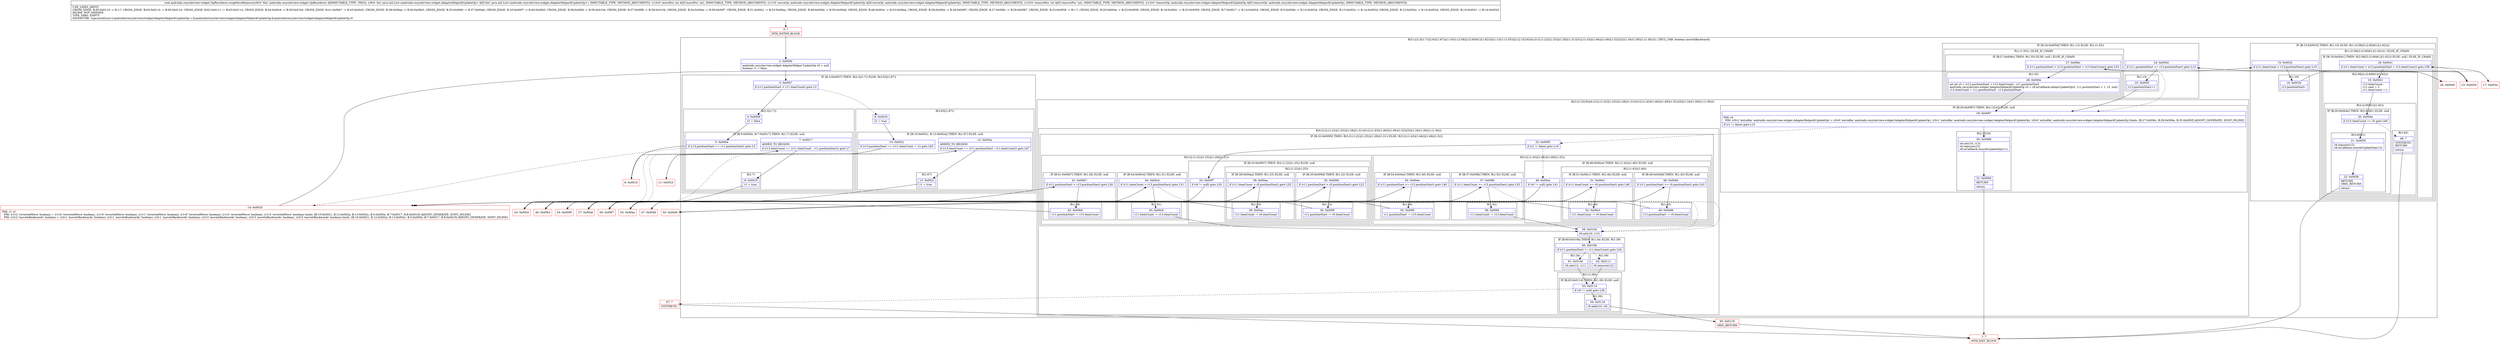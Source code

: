 digraph "CFG forandroidx.recyclerview.widget.OpReorderer.swapMoveRemove(Ljava\/util\/List;ILandroidx\/recyclerview\/widget\/AdapterHelper$UpdateOp;ILandroidx\/recyclerview\/widget\/AdapterHelper$UpdateOp;)V" {
subgraph cluster_Region_207533202 {
label = "R(5:1|(2:3|(1:7))(2:63|(1:67))|(1:10)(1:(2:58|(2:(2:60|61)|(1:62))))|(1:13)(1:(1:55))|(2:(2:15|16)|(4:(3:(2:(1:22)|(1:25))|(1:28)|(1:31))(3:(2:(1:43)|(1:46))|(1:49)|(1:52))|32|(1:34)(1:39)|(1:(1:36))))) | DECL_VAR: boolean moveIsBackwards\l";
node [shape=record,color=blue];
Node_2 [shape=record,label="{2\:\ 0x0000|androidx.recyclerview.widget.AdapterHelper.UpdateOp r0 = null\lboolean r1 = false\l}"];
subgraph cluster_IfRegion_63871397 {
label = "IF [B:3:0x0007] THEN: R(2:3|(1:7)) ELSE: R(2:63|(1:67))";
node [shape=record,color=blue];
Node_3 [shape=record,label="{3\:\ 0x0007|if (r11.positionStart \< r11.itemCount) goto L3\l}"];
subgraph cluster_Region_1228843577 {
label = "R(2:3|(1:7))";
node [shape=record,color=blue];
Node_4 [shape=record,label="{4\:\ 0x0009|r2 = false\l}"];
subgraph cluster_IfRegion_2065566526 {
label = "IF [B:5:0x000e, B:7:0x0017] THEN: R(1:7) ELSE: null";
node [shape=record,color=blue];
Node_5 [shape=record,label="{5\:\ 0x000e|if (r13.positionStart == r11.positionStart) goto L5\l}"];
Node_7 [shape=record,label="{7\:\ 0x0017|ADDED_TO_REGION\l|if (r13.itemCount == (r11.itemCount \- r11.positionStart)) goto L7\l}"];
subgraph cluster_Region_449811990 {
label = "R(1:7)";
node [shape=record,color=blue];
Node_8 [shape=record,label="{8\:\ 0x0019|r1 = true\l}"];
}
}
}
subgraph cluster_Region_1166229283 {
label = "R(2:63|(1:67))";
node [shape=record,color=blue];
Node_9 [shape=record,label="{9\:\ 0x001b|r2 = true\l}"];
subgraph cluster_IfRegion_2018824104 {
label = "IF [B:10:0x0021, B:12:0x002a] THEN: R(1:67) ELSE: null";
node [shape=record,color=blue];
Node_10 [shape=record,label="{10\:\ 0x0021|if (r13.positionStart == (r11.itemCount + 1)) goto L65\l}"];
Node_12 [shape=record,label="{12\:\ 0x002a|ADDED_TO_REGION\l|if (r13.itemCount == (r11.positionStart \- r11.itemCount)) goto L67\l}"];
subgraph cluster_Region_609557638 {
label = "R(1:67)";
node [shape=record,color=blue];
Node_13 [shape=record,label="{13\:\ 0x002c|r1 = true\l}"];
}
}
}
}
subgraph cluster_IfRegion_1645807579 {
label = "IF [B:15:0x0032] THEN: R(1:10) ELSE: R(1:(2:58|(2:(2:60|61)|(1:62))))";
node [shape=record,color=blue];
Node_15 [shape=record,label="{15\:\ 0x0032|if (r11.itemCount \< r13.positionStart) goto L10\l}"];
subgraph cluster_Region_367901068 {
label = "R(1:10)";
node [shape=record,color=blue];
Node_16 [shape=record,label="{16\:\ 0x0034|r13.positionStart\-\-\l}"];
}
subgraph cluster_Region_505485300 {
label = "R(1:(2:58|(2:(2:60|61)|(1:62)))) | ELSE_IF_CHAIN\l";
node [shape=record,color=blue];
subgraph cluster_IfRegion_1079423511 {
label = "IF [B:18:0x0041] THEN: R(2:58|(2:(2:60|61)|(1:62))) ELSE: null | ELSE_IF_CHAIN\l";
node [shape=record,color=blue];
Node_18 [shape=record,label="{18\:\ 0x0041|if (r11.itemCount \< (r13.positionStart + r13.itemCount)) goto L58\l}"];
subgraph cluster_Region_1792754201 {
label = "R(2:58|(2:(2:60|61)|(1:62)))";
node [shape=record,color=blue];
Node_19 [shape=record,label="{19\:\ 0x0043|r13.itemCount\-\-\lr11.cmd = 2\lr11.itemCount = 1\l}"];
subgraph cluster_Region_302163735 {
label = "R(2:(2:60|61)|(1:62))";
node [shape=record,color=blue];
subgraph cluster_IfRegion_76188692 {
label = "IF [B:20:0x004e] THEN: R(2:60|61) ELSE: null";
node [shape=record,color=blue];
Node_20 [shape=record,label="{20\:\ 0x004e|if (r13.itemCount == 0) goto L60\l}"];
subgraph cluster_Region_1907966104 {
label = "R(2:60|61)";
node [shape=record,color=blue];
Node_21 [shape=record,label="{21\:\ 0x0050|r9.remove(r12)\lr8.mCallback.recycleUpdateOp(r13)\l}"];
Node_22 [shape=record,label="{22\:\ 0x0058|RETURN\lORIG_RETURN\l|return\l}"];
}
}
subgraph cluster_Region_1094852412 {
label = "R(1:62)";
node [shape=record,color=blue];
Node_66 [shape=record,label="{66\:\ ?|SYNTHETIC\lRETURN\l|return\l}"];
}
}
}
}
}
}
subgraph cluster_IfRegion_1182736924 {
label = "IF [B:24:0x005d] THEN: R(1:13) ELSE: R(1:(1:55))";
node [shape=record,color=blue];
Node_24 [shape=record,label="{24\:\ 0x005d|if (r11.positionStart \<= r13.positionStart) goto L13\l}"];
subgraph cluster_Region_382074091 {
label = "R(1:13)";
node [shape=record,color=blue];
Node_25 [shape=record,label="{25\:\ 0x005f|r13.positionStart++\l}"];
}
subgraph cluster_Region_759419691 {
label = "R(1:(1:55)) | ELSE_IF_CHAIN\l";
node [shape=record,color=blue];
subgraph cluster_IfRegion_2083095104 {
label = "IF [B:27:0x006c] THEN: R(1:55) ELSE: null | ELSE_IF_CHAIN\l";
node [shape=record,color=blue];
Node_27 [shape=record,label="{27\:\ 0x006c|if (r11.positionStart \< (r13.positionStart + r13.itemCount)) goto L55\l}"];
subgraph cluster_Region_172448936 {
label = "R(1:55)";
node [shape=record,color=blue];
Node_28 [shape=record,label="{28\:\ 0x006e|int int r3 = (r13.positionStart + r13.itemCount) \- r11.positionStart\landroidx.recyclerview.widget.AdapterHelper$UpdateOp r0 = r8.mCallback.obtainUpdateOp(2, r11.positionStart + 1, r3, null)\lr13.itemCount = r11.positionStart \- r13.positionStart\l}"];
}
}
}
}
subgraph cluster_Region_1132011547 {
label = "R(2:(2:15|16)|(4:(3:(2:(1:22)|(1:25))|(1:28)|(1:31))(3:(2:(1:43)|(1:46))|(1:49)|(1:52))|32|(1:34)(1:39)|(1:(1:36))))";
node [shape=record,color=blue];
subgraph cluster_IfRegion_1161376436 {
label = "IF [B:29:0x0087] THEN: R(2:15|16) ELSE: null";
node [shape=record,color=blue];
Node_29 [shape=record,label="{29\:\ 0x0087|PHI: r0 \l  PHI: (r0v2 'extraRm' androidx.recyclerview.widget.AdapterHelper$UpdateOp) = (r0v0 'extraRm' androidx.recyclerview.widget.AdapterHelper$UpdateOp), (r0v1 'extraRm' androidx.recyclerview.widget.AdapterHelper$UpdateOp), (r0v0 'extraRm' androidx.recyclerview.widget.AdapterHelper$UpdateOp) binds: [B:27:0x006c, B:28:0x006e, B:25:0x005f] A[DONT_GENERATE, DONT_INLINE]\l|if (r1 != false) goto L15\l}"];
subgraph cluster_Region_2061676091 {
label = "R(2:15|16)";
node [shape=record,color=blue];
Node_30 [shape=record,label="{30\:\ 0x0089|r9.set(r10, r13)\lr9.remove(r12)\lr8.mCallback.recycleUpdateOp(r11)\l}"];
Node_31 [shape=record,label="{31\:\ 0x0094|RETURN\l|return\l}"];
}
}
subgraph cluster_Region_1233903815 {
label = "R(4:(3:(2:(1:22)|(1:25))|(1:28)|(1:31))(3:(2:(1:43)|(1:46))|(1:49)|(1:52))|32|(1:34)(1:39)|(1:(1:36)))";
node [shape=record,color=blue];
subgraph cluster_IfRegion_2038452276 {
label = "IF [B:32:0x0095] THEN: R(3:(2:(1:22)|(1:25))|(1:28)|(1:31)) ELSE: R(3:(2:(1:43)|(1:46))|(1:49)|(1:52))";
node [shape=record,color=blue];
Node_32 [shape=record,label="{32\:\ 0x0095|if (r2 != false) goto L19\l}"];
subgraph cluster_Region_1936973543 {
label = "R(3:(2:(1:22)|(1:25))|(1:28)|(1:31))";
node [shape=record,color=blue];
subgraph cluster_IfRegion_1872050088 {
label = "IF [B:33:0x0097] THEN: R(2:(1:22)|(1:25)) ELSE: null";
node [shape=record,color=blue];
Node_33 [shape=record,label="{33\:\ 0x0097|if (r0 != null) goto L20\l}"];
subgraph cluster_Region_470754756 {
label = "R(2:(1:22)|(1:25))";
node [shape=record,color=blue];
subgraph cluster_IfRegion_1514488124 {
label = "IF [B:35:0x009d] THEN: R(1:22) ELSE: null";
node [shape=record,color=blue];
Node_35 [shape=record,label="{35\:\ 0x009d|if (r11.positionStart \> r0.positionStart) goto L22\l}"];
subgraph cluster_Region_600216770 {
label = "R(1:22)";
node [shape=record,color=blue];
Node_36 [shape=record,label="{36\:\ 0x009f|r11.positionStart \-= r0.itemCount\l}"];
}
}
subgraph cluster_IfRegion_324283918 {
label = "IF [B:38:0x00aa] THEN: R(1:25) ELSE: null";
node [shape=record,color=blue];
Node_38 [shape=record,label="{38\:\ 0x00aa|if (r11.itemCount \> r0.positionStart) goto L25\l}"];
subgraph cluster_Region_1438282683 {
label = "R(1:25)";
node [shape=record,color=blue];
Node_39 [shape=record,label="{39\:\ 0x00ac|r11.itemCount \-= r0.itemCount\l}"];
}
}
}
}
subgraph cluster_IfRegion_177501018 {
label = "IF [B:41:0x00b7] THEN: R(1:28) ELSE: null";
node [shape=record,color=blue];
Node_41 [shape=record,label="{41\:\ 0x00b7|if (r11.positionStart \> r13.positionStart) goto L28\l}"];
subgraph cluster_Region_1911456716 {
label = "R(1:28)";
node [shape=record,color=blue];
Node_42 [shape=record,label="{42\:\ 0x00b9|r11.positionStart \-= r13.itemCount\l}"];
}
}
subgraph cluster_IfRegion_470282224 {
label = "IF [B:44:0x00c4] THEN: R(1:31) ELSE: null";
node [shape=record,color=blue];
Node_44 [shape=record,label="{44\:\ 0x00c4|if (r11.itemCount \> r13.positionStart) goto L31\l}"];
subgraph cluster_Region_2034485425 {
label = "R(1:31)";
node [shape=record,color=blue];
Node_45 [shape=record,label="{45\:\ 0x00c6|r11.itemCount \-= r13.itemCount\l}"];
}
}
}
subgraph cluster_Region_1357146720 {
label = "R(3:(2:(1:43)|(1:46))|(1:49)|(1:52))";
node [shape=record,color=blue];
subgraph cluster_IfRegion_629572753 {
label = "IF [B:46:0x00ce] THEN: R(2:(1:43)|(1:46)) ELSE: null";
node [shape=record,color=blue];
Node_46 [shape=record,label="{46\:\ 0x00ce|if (r0 != null) goto L41\l}"];
subgraph cluster_Region_1427202899 {
label = "R(2:(1:43)|(1:46))";
node [shape=record,color=blue];
subgraph cluster_IfRegion_854684775 {
label = "IF [B:48:0x00d4] THEN: R(1:43) ELSE: null";
node [shape=record,color=blue];
Node_48 [shape=record,label="{48\:\ 0x00d4|if (r11.positionStart \>= r0.positionStart) goto L43\l}"];
subgraph cluster_Region_6756457 {
label = "R(1:43)";
node [shape=record,color=blue];
Node_49 [shape=record,label="{49\:\ 0x00d6|r11.positionStart \-= r0.itemCount\l}"];
}
}
subgraph cluster_IfRegion_105288821 {
label = "IF [B:51:0x00e1] THEN: R(1:46) ELSE: null";
node [shape=record,color=blue];
Node_51 [shape=record,label="{51\:\ 0x00e1|if (r11.itemCount \>= r0.positionStart) goto L46\l}"];
subgraph cluster_Region_393558560 {
label = "R(1:46)";
node [shape=record,color=blue];
Node_52 [shape=record,label="{52\:\ 0x00e3|r11.itemCount \-= r0.itemCount\l}"];
}
}
}
}
subgraph cluster_IfRegion_1984589422 {
label = "IF [B:54:0x00ee] THEN: R(1:49) ELSE: null";
node [shape=record,color=blue];
Node_54 [shape=record,label="{54\:\ 0x00ee|if (r11.positionStart \>= r13.positionStart) goto L49\l}"];
subgraph cluster_Region_288044630 {
label = "R(1:49)";
node [shape=record,color=blue];
Node_55 [shape=record,label="{55\:\ 0x00f0|r11.positionStart \-= r13.itemCount\l}"];
}
}
subgraph cluster_IfRegion_1651505529 {
label = "IF [B:57:0x00fb] THEN: R(1:52) ELSE: null";
node [shape=record,color=blue];
Node_57 [shape=record,label="{57\:\ 0x00fb|if (r11.itemCount \>= r13.positionStart) goto L52\l}"];
subgraph cluster_Region_1010435484 {
label = "R(1:52)";
node [shape=record,color=blue];
Node_58 [shape=record,label="{58\:\ 0x00fd|r11.itemCount \-= r13.itemCount\l}"];
}
}
}
}
Node_59 [shape=record,label="{59\:\ 0x0104|r9.set(r10, r13)\l}"];
subgraph cluster_IfRegion_430318955 {
label = "IF [B:60:0x010b] THEN: R(1:34) ELSE: R(1:39)";
node [shape=record,color=blue];
Node_60 [shape=record,label="{60\:\ 0x010b|if (r11.positionStart != r11.itemCount) goto L34\l}"];
subgraph cluster_Region_1375152527 {
label = "R(1:34)";
node [shape=record,color=blue];
Node_61 [shape=record,label="{61\:\ 0x010d|r9.set(r12, r11)\l}"];
}
subgraph cluster_Region_1280227065 {
label = "R(1:39)";
node [shape=record,color=blue];
Node_62 [shape=record,label="{62\:\ 0x0111|r9.remove(r12)\l}"];
}
}
subgraph cluster_Region_548686857 {
label = "R(1:(1:36))";
node [shape=record,color=blue];
subgraph cluster_IfRegion_773732069 {
label = "IF [B:63:0x0114] THEN: R(1:36) ELSE: null";
node [shape=record,color=blue];
Node_63 [shape=record,label="{63\:\ 0x0114|if (r0 != null) goto L36\l}"];
subgraph cluster_Region_377673503 {
label = "R(1:36)";
node [shape=record,color=blue];
Node_64 [shape=record,label="{64\:\ 0x0116|r9.add(r10, r0)\l}"];
}
}
}
}
}
}
Node_0 [shape=record,color=red,label="{0\:\ ?|MTH_ENTER_BLOCK\l}"];
Node_6 [shape=record,color=red,label="{6\:\ 0x0010}"];
Node_14 [shape=record,color=red,label="{14\:\ 0x002d|PHI: r1 r2 \l  PHI: (r1v2 'revertedMove' boolean) = (r1v0 'revertedMove' boolean), (r1v0 'revertedMove' boolean), (r1v1 'revertedMove' boolean), (r1v0 'revertedMove' boolean), (r1v0 'revertedMove' boolean), (r1v3 'revertedMove' boolean) binds: [B:10:0x0021, B:12:0x002a, B:13:0x002c, B:5:0x000e, B:7:0x0017, B:8:0x0019] A[DONT_GENERATE, DONT_INLINE]\l  PHI: (r2v2 'moveIsBackwards' boolean) = (r2v1 'moveIsBackwards' boolean), (r2v1 'moveIsBackwards' boolean), (r2v1 'moveIsBackwards' boolean), (r2v3 'moveIsBackwards' boolean), (r2v3 'moveIsBackwards' boolean), (r2v3 'moveIsBackwards' boolean) binds: [B:10:0x0021, B:12:0x002a, B:13:0x002c, B:5:0x000e, B:7:0x0017, B:8:0x0019] A[DONT_GENERATE, DONT_INLINE]\l}"];
Node_23 [shape=record,color=red,label="{23\:\ 0x0059}"];
Node_1 [shape=record,color=red,label="{1\:\ ?|MTH_EXIT_BLOCK\l}"];
Node_34 [shape=record,color=red,label="{34\:\ 0x0099}"];
Node_37 [shape=record,color=red,label="{37\:\ 0x00a6}"];
Node_40 [shape=record,color=red,label="{40\:\ 0x00b3}"];
Node_43 [shape=record,color=red,label="{43\:\ 0x00c0}"];
Node_65 [shape=record,color=red,label="{65\:\ 0x0119|ORIG_RETURN\l}"];
Node_67 [shape=record,color=red,label="{67\:\ ?|SYNTHETIC\l}"];
Node_47 [shape=record,color=red,label="{47\:\ 0x00d0}"];
Node_50 [shape=record,color=red,label="{50\:\ 0x00dd}"];
Node_53 [shape=record,color=red,label="{53\:\ 0x00ea}"];
Node_56 [shape=record,color=red,label="{56\:\ 0x00f7}"];
Node_26 [shape=record,color=red,label="{26\:\ 0x0065}"];
Node_17 [shape=record,color=red,label="{17\:\ 0x003a}"];
Node_11 [shape=record,color=red,label="{11\:\ 0x0023}"];
MethodNode[shape=record,label="{void androidx.recyclerview.widget.OpReorderer.swapMoveRemove((r8v0 'this' androidx.recyclerview.widget.OpReorderer A[IMMUTABLE_TYPE, THIS]), (r9v0 'list' java.util.List\<androidx.recyclerview.widget.AdapterHelper$UpdateOp\> A[D('list' java.util.List\<androidx.recyclerview.widget.AdapterHelper$UpdateOp\>), IMMUTABLE_TYPE, METHOD_ARGUMENT]), (r10v0 'movePos' int A[D('movePos' int), IMMUTABLE_TYPE, METHOD_ARGUMENT]), (r11v0 'moveOp' androidx.recyclerview.widget.AdapterHelper$UpdateOp A[D('moveOp' androidx.recyclerview.widget.AdapterHelper$UpdateOp), IMMUTABLE_TYPE, METHOD_ARGUMENT]), (r12v0 'removePos' int A[D('removePos' int), IMMUTABLE_TYPE, METHOD_ARGUMENT]), (r13v0 'removeOp' androidx.recyclerview.widget.AdapterHelper$UpdateOp A[D('removeOp' androidx.recyclerview.widget.AdapterHelper$UpdateOp), IMMUTABLE_TYPE, METHOD_ARGUMENT]))  | USE_LINES_HINTS\lCROSS_EDGE: B:65:0x0119 \-\> B:1:?, CROSS_EDGE: B:63:0x0114 \-\> B:65:0x0119, CROSS_EDGE: B:62:0x0111 \-\> B:63:0x0114, CROSS_EDGE: B:44:0x00c4 \-\> B:59:0x0104, CROSS_EDGE: B:41:0x00b7 \-\> B:43:0x00c0, CROSS_EDGE: B:38:0x00aa \-\> B:40:0x00b3, CROSS_EDGE: B:35:0x009d \-\> B:37:0x00a6, CROSS_EDGE: B:33:0x0097 \-\> B:40:0x00b3, CROSS_EDGE: B:58:0x00fd \-\> B:59:0x0104, CROSS_EDGE: B:57:0x00fb \-\> B:59:0x0104, CROSS_EDGE: B:54:0x00ee \-\> B:56:0x00f7, CROSS_EDGE: B:51:0x00e1 \-\> B:53:0x00ea, CROSS_EDGE: B:48:0x00d4 \-\> B:50:0x00dd, CROSS_EDGE: B:46:0x00ce \-\> B:53:0x00ea, CROSS_EDGE: B:28:0x006e \-\> B:29:0x0087, CROSS_EDGE: B:27:0x006c \-\> B:29:0x0087, CROSS_EDGE: B:22:0x0058 \-\> B:1:?, CROSS_EDGE: B:20:0x004e \-\> B:22:0x0058, CROSS_EDGE: B:18:0x0041 \-\> B:23:0x0059, CROSS_EDGE: B:7:0x0017 \-\> B:14:0x002d, CROSS_EDGE: B:5:0x000e \-\> B:14:0x002d, CROSS_EDGE: B:13:0x002c \-\> B:14:0x002d, CROSS_EDGE: B:12:0x002a \-\> B:14:0x002d, CROSS_EDGE: B:10:0x0021 \-\> B:14:0x002d\lINLINE_NOT_NEEDED\lTYPE_VARS: EMPTY\lSIGNATURE: (Ljava\/util\/List\<Landroidx\/recyclerview\/widget\/AdapterHelper$UpdateOp;\>;ILandroidx\/recyclerview\/widget\/AdapterHelper$UpdateOp;ILandroidx\/recyclerview\/widget\/AdapterHelper$UpdateOp;)V\l}"];
MethodNode -> Node_0;Node_2 -> Node_3;
Node_3 -> Node_4;
Node_3 -> Node_9[style=dashed];
Node_4 -> Node_5;
Node_5 -> Node_6;
Node_5 -> Node_14[style=dashed];
Node_7 -> Node_8;
Node_7 -> Node_14[style=dashed];
Node_8 -> Node_14;
Node_9 -> Node_10;
Node_10 -> Node_11;
Node_10 -> Node_14[style=dashed];
Node_12 -> Node_13;
Node_12 -> Node_14[style=dashed];
Node_13 -> Node_14;
Node_15 -> Node_16;
Node_15 -> Node_17[style=dashed];
Node_16 -> Node_23;
Node_18 -> Node_19;
Node_18 -> Node_23[style=dashed];
Node_19 -> Node_20;
Node_20 -> Node_21;
Node_20 -> Node_66[style=dashed];
Node_21 -> Node_22;
Node_22 -> Node_1;
Node_66 -> Node_1;
Node_24 -> Node_25;
Node_24 -> Node_26[style=dashed];
Node_25 -> Node_29;
Node_27 -> Node_28;
Node_27 -> Node_29[style=dashed];
Node_28 -> Node_29;
Node_29 -> Node_30;
Node_29 -> Node_32[style=dashed];
Node_30 -> Node_31;
Node_31 -> Node_1;
Node_32 -> Node_33;
Node_32 -> Node_46[style=dashed];
Node_33 -> Node_34;
Node_33 -> Node_40[style=dashed];
Node_35 -> Node_36;
Node_35 -> Node_37[style=dashed];
Node_36 -> Node_37;
Node_38 -> Node_39;
Node_38 -> Node_40[style=dashed];
Node_39 -> Node_40;
Node_41 -> Node_42;
Node_41 -> Node_43[style=dashed];
Node_42 -> Node_43;
Node_44 -> Node_45;
Node_44 -> Node_59[style=dashed];
Node_45 -> Node_59;
Node_46 -> Node_47;
Node_46 -> Node_53[style=dashed];
Node_48 -> Node_49;
Node_48 -> Node_50[style=dashed];
Node_49 -> Node_50;
Node_51 -> Node_52;
Node_51 -> Node_53[style=dashed];
Node_52 -> Node_53;
Node_54 -> Node_55;
Node_54 -> Node_56[style=dashed];
Node_55 -> Node_56;
Node_57 -> Node_58;
Node_57 -> Node_59[style=dashed];
Node_58 -> Node_59;
Node_59 -> Node_60;
Node_60 -> Node_61;
Node_60 -> Node_62[style=dashed];
Node_61 -> Node_63;
Node_62 -> Node_63;
Node_63 -> Node_64;
Node_63 -> Node_67[style=dashed];
Node_64 -> Node_65;
Node_0 -> Node_2;
Node_6 -> Node_7;
Node_14 -> Node_15;
Node_23 -> Node_24;
Node_34 -> Node_35;
Node_37 -> Node_38;
Node_40 -> Node_41;
Node_43 -> Node_44;
Node_65 -> Node_1;
Node_67 -> Node_1;
Node_47 -> Node_48;
Node_50 -> Node_51;
Node_53 -> Node_54;
Node_56 -> Node_57;
Node_26 -> Node_27;
Node_17 -> Node_18;
Node_11 -> Node_12;
}

